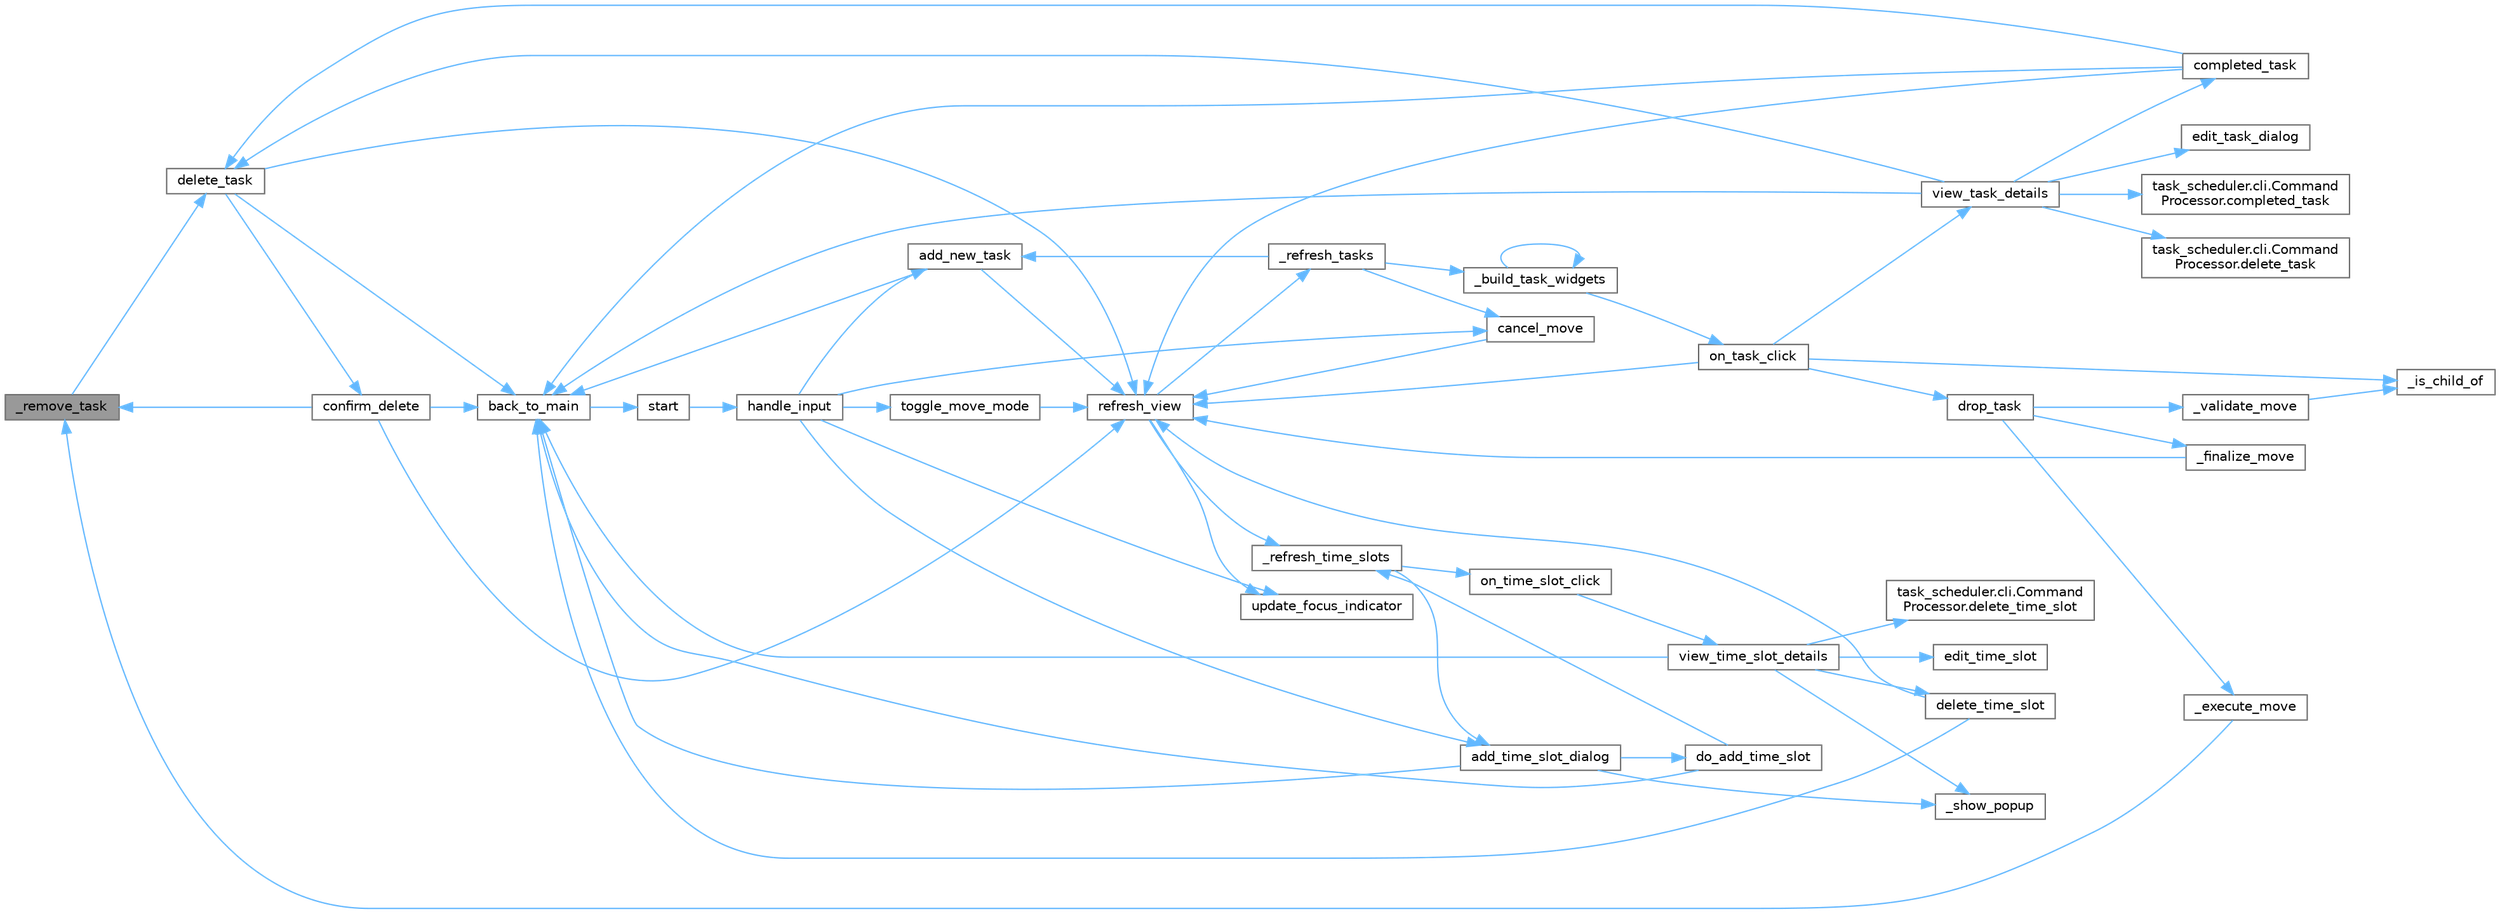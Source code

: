 digraph "_remove_task"
{
 // LATEX_PDF_SIZE
  bgcolor="transparent";
  edge [fontname=Helvetica,fontsize=10,labelfontname=Helvetica,labelfontsize=10];
  node [fontname=Helvetica,fontsize=10,shape=box,height=0.2,width=0.4];
  rankdir="LR";
  Node1 [id="Node000001",label="_remove_task",height=0.2,width=0.4,color="gray40", fillcolor="grey60", style="filled", fontcolor="black",tooltip="Remove task from current position in hierarchy."];
  Node1 -> Node2 [id="edge1_Node000001_Node000002",color="steelblue1",style="solid",tooltip=" "];
  Node2 [id="Node000002",label="delete_task",height=0.2,width=0.4,color="grey40", fillcolor="white", style="filled",URL="$classtask__scheduler_1_1interactive__mode_1_1_interactive_app.html#ad9ec9f6afb0cf95cbf36f019138323b1",tooltip="Initiate task deletion confirmation."];
  Node2 -> Node3 [id="edge2_Node000002_Node000003",color="steelblue1",style="solid",tooltip=" "];
  Node3 [id="Node000003",label="back_to_main",height=0.2,width=0.4,color="grey40", fillcolor="white", style="filled",URL="$classtask__scheduler_1_1interactive__mode_1_1_interactive_app.html#a1c0d1c7c1b90798136989ee9509ee847",tooltip="Return to main view from detail views."];
  Node3 -> Node4 [id="edge3_Node000003_Node000004",color="steelblue1",style="solid",tooltip=" "];
  Node4 [id="Node000004",label="start",height=0.2,width=0.4,color="grey40", fillcolor="white", style="filled",URL="$classtask__scheduler_1_1interactive__mode_1_1_interactive_app.html#aeb3b30c60946a22761128cbd397add94",tooltip="Start the main loop with proper initialization."];
  Node4 -> Node5 [id="edge4_Node000004_Node000005",color="steelblue1",style="solid",tooltip=" "];
  Node5 [id="Node000005",label="handle_input",height=0.2,width=0.4,color="grey40", fillcolor="white", style="filled",URL="$classtask__scheduler_1_1interactive__mode_1_1_interactive_app.html#a4334ef12d54a5d32cecbe7ef9396bb43",tooltip="Handle global keyboard input."];
  Node5 -> Node6 [id="edge5_Node000005_Node000006",color="steelblue1",style="solid",tooltip=" "];
  Node6 [id="Node000006",label="add_new_task",height=0.2,width=0.4,color="grey40", fillcolor="white", style="filled",URL="$classtask__scheduler_1_1interactive__mode_1_1_interactive_app.html#a3742a7baea522434358c4cb5a9e5e997",tooltip="Add new task through Vim-based editor."];
  Node6 -> Node3 [id="edge6_Node000006_Node000003",color="steelblue1",style="solid",tooltip=" "];
  Node6 -> Node7 [id="edge7_Node000006_Node000007",color="steelblue1",style="solid",tooltip=" "];
  Node7 [id="Node000007",label="refresh_view",height=0.2,width=0.4,color="grey40", fillcolor="white", style="filled",URL="$classtask__scheduler_1_1interactive__mode_1_1_interactive_app.html#aa4b662669a84d4e1119cba053a470dca",tooltip="Refresh both task and time slot views."];
  Node7 -> Node8 [id="edge8_Node000007_Node000008",color="steelblue1",style="solid",tooltip=" "];
  Node8 [id="Node000008",label="_refresh_tasks",height=0.2,width=0.4,color="grey40", fillcolor="white", style="filled",URL="$classtask__scheduler_1_1interactive__mode_1_1_interactive_app.html#a7a65b6eba5fbc217aeaa426db6209675",tooltip="Refresh the task view while maintaining focus position."];
  Node8 -> Node9 [id="edge9_Node000008_Node000009",color="steelblue1",style="solid",tooltip=" "];
  Node9 [id="Node000009",label="_build_task_widgets",height=0.2,width=0.4,color="grey40", fillcolor="white", style="filled",URL="$classtask__scheduler_1_1interactive__mode_1_1_interactive_app.html#a0b79af22f06be4e66a6ad5e73c6fa647",tooltip="Build task widgets recursively."];
  Node9 -> Node9 [id="edge10_Node000009_Node000009",color="steelblue1",style="solid",tooltip=" "];
  Node9 -> Node10 [id="edge11_Node000009_Node000010",color="steelblue1",style="solid",tooltip=" "];
  Node10 [id="Node000010",label="on_task_click",height=0.2,width=0.4,color="grey40", fillcolor="white", style="filled",URL="$classtask__scheduler_1_1interactive__mode_1_1_interactive_app.html#a3d7517c7d39652b09effaff87f0346af",tooltip="Handle task selection click."];
  Node10 -> Node11 [id="edge12_Node000010_Node000011",color="steelblue1",style="solid",tooltip=" "];
  Node11 [id="Node000011",label="_is_child_of",height=0.2,width=0.4,color="grey40", fillcolor="white", style="filled",URL="$classtask__scheduler_1_1interactive__mode_1_1_interactive_app.html#a375bcc0febb8b24e329dbf117c8969e9",tooltip="Check if task is already a child of potential parent."];
  Node10 -> Node12 [id="edge13_Node000010_Node000012",color="steelblue1",style="solid",tooltip=" "];
  Node12 [id="Node000012",label="drop_task",height=0.2,width=0.4,color="grey40", fillcolor="white", style="filled",URL="$classtask__scheduler_1_1interactive__mode_1_1_interactive_app.html#a180713158d78863e5b29319385136a15",tooltip="Final working version of task movement."];
  Node12 -> Node13 [id="edge14_Node000012_Node000013",color="steelblue1",style="solid",tooltip=" "];
  Node13 [id="Node000013",label="_execute_move",height=0.2,width=0.4,color="grey40", fillcolor="white", style="filled",URL="$classtask__scheduler_1_1interactive__mode_1_1_interactive_app.html#acc57400593d6be1d5977b5e73bed7b84",tooltip="Perform the actual movement of tasks."];
  Node13 -> Node1 [id="edge15_Node000013_Node000001",color="steelblue1",style="solid",tooltip=" "];
  Node12 -> Node14 [id="edge16_Node000012_Node000014",color="steelblue1",style="solid",tooltip=" "];
  Node14 [id="Node000014",label="_finalize_move",height=0.2,width=0.4,color="grey40", fillcolor="white", style="filled",URL="$classtask__scheduler_1_1interactive__mode_1_1_interactive_app.html#afa6d135c9ba2eefe089b5da7cadccf83",tooltip="Complete the move operation."];
  Node14 -> Node7 [id="edge17_Node000014_Node000007",color="steelblue1",style="solid",tooltip=" "];
  Node12 -> Node15 [id="edge18_Node000012_Node000015",color="steelblue1",style="solid",tooltip=" "];
  Node15 [id="Node000015",label="_validate_move",height=0.2,width=0.4,color="grey40", fillcolor="white", style="filled",URL="$classtask__scheduler_1_1interactive__mode_1_1_interactive_app.html#ab7a3b9ff4328d0d20ef3d488fccacf4a",tooltip="Check if move is valid."];
  Node15 -> Node11 [id="edge19_Node000015_Node000011",color="steelblue1",style="solid",tooltip=" "];
  Node10 -> Node7 [id="edge20_Node000010_Node000007",color="steelblue1",style="solid",tooltip=" "];
  Node10 -> Node16 [id="edge21_Node000010_Node000016",color="steelblue1",style="solid",tooltip=" "];
  Node16 [id="Node000016",label="view_task_details",height=0.2,width=0.4,color="grey40", fillcolor="white", style="filled",URL="$classtask__scheduler_1_1interactive__mode_1_1_interactive_app.html#a2496393c2e7ec88ad279e09392dc1f7c",tooltip="Display detailed task view."];
  Node16 -> Node3 [id="edge22_Node000016_Node000003",color="steelblue1",style="solid",tooltip=" "];
  Node16 -> Node17 [id="edge23_Node000016_Node000017",color="steelblue1",style="solid",tooltip=" "];
  Node17 [id="Node000017",label="task_scheduler.cli.Command\lProcessor.completed_task",height=0.2,width=0.4,color="grey40", fillcolor="white", style="filled",URL="$classtask__scheduler_1_1cli_1_1_command_processor.html#a5f75a024a8bb08fff0810b5f36e62d42",tooltip="Marks a task as completed."];
  Node16 -> Node18 [id="edge24_Node000016_Node000018",color="steelblue1",style="solid",tooltip=" "];
  Node18 [id="Node000018",label="completed_task",height=0.2,width=0.4,color="grey40", fillcolor="white", style="filled",URL="$classtask__scheduler_1_1interactive__mode_1_1_interactive_app.html#a3d955f8303b78a5e280ebe00be23cfcf",tooltip="Mark task as completed."];
  Node18 -> Node3 [id="edge25_Node000018_Node000003",color="steelblue1",style="solid",tooltip=" "];
  Node18 -> Node2 [id="edge26_Node000018_Node000002",color="steelblue1",style="solid",tooltip=" "];
  Node18 -> Node7 [id="edge27_Node000018_Node000007",color="steelblue1",style="solid",tooltip=" "];
  Node16 -> Node19 [id="edge28_Node000016_Node000019",color="steelblue1",style="solid",tooltip=" "];
  Node19 [id="Node000019",label="task_scheduler.cli.Command\lProcessor.delete_task",height=0.2,width=0.4,color="grey40", fillcolor="white", style="filled",URL="$classtask__scheduler_1_1cli_1_1_command_processor.html#ad552afb7e63e210386356a3d6c456180",tooltip="Delete a task from the TaskScheduler."];
  Node16 -> Node2 [id="edge29_Node000016_Node000002",color="steelblue1",style="solid",tooltip=" "];
  Node16 -> Node20 [id="edge30_Node000016_Node000020",color="steelblue1",style="solid",tooltip=" "];
  Node20 [id="Node000020",label="edit_task_dialog",height=0.2,width=0.4,color="grey40", fillcolor="white", style="filled",URL="$classtask__scheduler_1_1interactive__mode_1_1_interactive_app.html#a2aa85b0991f2c0604a0f93107c5ec70f",tooltip="Show task editing options with proper back navigation."];
  Node8 -> Node6 [id="edge31_Node000008_Node000006",color="steelblue1",style="solid",tooltip=" "];
  Node8 -> Node21 [id="edge32_Node000008_Node000021",color="steelblue1",style="solid",tooltip=" "];
  Node21 [id="Node000021",label="cancel_move",height=0.2,width=0.4,color="grey40", fillcolor="white", style="filled",URL="$classtask__scheduler_1_1interactive__mode_1_1_interactive_app.html#a273e6c04d7571e77af278960319a9c79",tooltip="Cancel ongoing move operation."];
  Node21 -> Node7 [id="edge33_Node000021_Node000007",color="steelblue1",style="solid",tooltip=" "];
  Node7 -> Node22 [id="edge34_Node000007_Node000022",color="steelblue1",style="solid",tooltip=" "];
  Node22 [id="Node000022",label="_refresh_time_slots",height=0.2,width=0.4,color="grey40", fillcolor="white", style="filled",URL="$classtask__scheduler_1_1interactive__mode_1_1_interactive_app.html#abb1ebbcccac68a1453c0b7e96e561122",tooltip="Refresh time slot display."];
  Node22 -> Node23 [id="edge35_Node000022_Node000023",color="steelblue1",style="solid",tooltip=" "];
  Node23 [id="Node000023",label="add_time_slot_dialog",height=0.2,width=0.4,color="grey40", fillcolor="white", style="filled",URL="$classtask__scheduler_1_1interactive__mode_1_1_interactive_app.html#adc234ca789b22943805f28598c6701df",tooltip="Show time slot creation dialog."];
  Node23 -> Node24 [id="edge36_Node000023_Node000024",color="steelblue1",style="solid",tooltip=" "];
  Node24 [id="Node000024",label="_show_popup",height=0.2,width=0.4,color="grey40", fillcolor="white", style="filled",URL="$classtask__scheduler_1_1interactive__mode_1_1_interactive_app.html#a0b9d4b9a953c44cc5ac596e07a19271e",tooltip="Helper to show popup dialogs."];
  Node23 -> Node3 [id="edge37_Node000023_Node000003",color="steelblue1",style="solid",tooltip=" "];
  Node23 -> Node25 [id="edge38_Node000023_Node000025",color="steelblue1",style="solid",tooltip=" "];
  Node25 [id="Node000025",label="do_add_time_slot",height=0.2,width=0.4,color="grey40", fillcolor="white", style="filled",URL="$classtask__scheduler_1_1interactive__mode_1_1_interactive_app.html#a18f578f0aeeb1099422a4a349a604b95",tooltip="Create time slot using original interface."];
  Node25 -> Node22 [id="edge39_Node000025_Node000022",color="steelblue1",style="solid",tooltip=" "];
  Node25 -> Node3 [id="edge40_Node000025_Node000003",color="steelblue1",style="solid",tooltip=" "];
  Node22 -> Node26 [id="edge41_Node000022_Node000026",color="steelblue1",style="solid",tooltip=" "];
  Node26 [id="Node000026",label="on_time_slot_click",height=0.2,width=0.4,color="grey40", fillcolor="white", style="filled",URL="$classtask__scheduler_1_1interactive__mode_1_1_interactive_app.html#a7de97a7e3c71754b4e8a6f97bc316598",tooltip="Handle time slot selection."];
  Node26 -> Node27 [id="edge42_Node000026_Node000027",color="steelblue1",style="solid",tooltip=" "];
  Node27 [id="Node000027",label="view_time_slot_details",height=0.2,width=0.4,color="grey40", fillcolor="white", style="filled",URL="$classtask__scheduler_1_1interactive__mode_1_1_interactive_app.html#aaef7e4ae3c7ec2e0df7017d083c05b36",tooltip="Show time slot details popup."];
  Node27 -> Node24 [id="edge43_Node000027_Node000024",color="steelblue1",style="solid",tooltip=" "];
  Node27 -> Node3 [id="edge44_Node000027_Node000003",color="steelblue1",style="solid",tooltip=" "];
  Node27 -> Node28 [id="edge45_Node000027_Node000028",color="steelblue1",style="solid",tooltip=" "];
  Node28 [id="Node000028",label="task_scheduler.cli.Command\lProcessor.delete_time_slot",height=0.2,width=0.4,color="grey40", fillcolor="white", style="filled",URL="$classtask__scheduler_1_1cli_1_1_command_processor.html#a58c40d8e62f3cad90fb65ac3ae4edf1b",tooltip="Delete a time slot from the TaskScheduler."];
  Node27 -> Node29 [id="edge46_Node000027_Node000029",color="steelblue1",style="solid",tooltip=" "];
  Node29 [id="Node000029",label="delete_time_slot",height=0.2,width=0.4,color="grey40", fillcolor="white", style="filled",URL="$classtask__scheduler_1_1interactive__mode_1_1_interactive_app.html#a6e8c9f446f1a286eed64b4961464f04a",tooltip="Delete selected time slot."];
  Node29 -> Node3 [id="edge47_Node000029_Node000003",color="steelblue1",style="solid",tooltip=" "];
  Node29 -> Node7 [id="edge48_Node000029_Node000007",color="steelblue1",style="solid",tooltip=" "];
  Node27 -> Node30 [id="edge49_Node000027_Node000030",color="steelblue1",style="solid",tooltip=" "];
  Node30 [id="Node000030",label="edit_time_slot",height=0.2,width=0.4,color="grey40", fillcolor="white", style="filled",URL="$classtask__scheduler_1_1interactive__mode_1_1_interactive_app.html#aa8b7ed103e2e5859608ccd12e8fe3330",tooltip="Edit an existing time slot."];
  Node7 -> Node31 [id="edge50_Node000007_Node000031",color="steelblue1",style="solid",tooltip=" "];
  Node31 [id="Node000031",label="update_focus_indicator",height=0.2,width=0.4,color="grey40", fillcolor="white", style="filled",URL="$classtask__scheduler_1_1interactive__mode_1_1_interactive_app.html#af3734bb241ff2d887000e403b41d0a42",tooltip="Update focus highlight between panels."];
  Node5 -> Node23 [id="edge51_Node000005_Node000023",color="steelblue1",style="solid",tooltip=" "];
  Node5 -> Node21 [id="edge52_Node000005_Node000021",color="steelblue1",style="solid",tooltip=" "];
  Node5 -> Node32 [id="edge53_Node000005_Node000032",color="steelblue1",style="solid",tooltip=" "];
  Node32 [id="Node000032",label="toggle_move_mode",height=0.2,width=0.4,color="grey40", fillcolor="white", style="filled",URL="$classtask__scheduler_1_1interactive__mode_1_1_interactive_app.html#a6d24090256bfbf075325d5ee2eca5336",tooltip="Toggle task movement mode."];
  Node32 -> Node7 [id="edge54_Node000032_Node000007",color="steelblue1",style="solid",tooltip=" "];
  Node5 -> Node31 [id="edge55_Node000005_Node000031",color="steelblue1",style="solid",tooltip=" "];
  Node2 -> Node33 [id="edge56_Node000002_Node000033",color="steelblue1",style="solid",tooltip=" "];
  Node33 [id="Node000033",label="confirm_delete",height=0.2,width=0.4,color="grey40", fillcolor="white", style="filled",URL="$classtask__scheduler_1_1interactive__mode_1_1_interactive_app.html#ab7a68f494fa3f6e44b97cbc30e0ce811",tooltip="Confirm and execute task deletion."];
  Node33 -> Node1 [id="edge57_Node000033_Node000001",color="steelblue1",style="solid",tooltip=" "];
  Node33 -> Node3 [id="edge58_Node000033_Node000003",color="steelblue1",style="solid",tooltip=" "];
  Node33 -> Node7 [id="edge59_Node000033_Node000007",color="steelblue1",style="solid",tooltip=" "];
  Node2 -> Node7 [id="edge60_Node000002_Node000007",color="steelblue1",style="solid",tooltip=" "];
}
